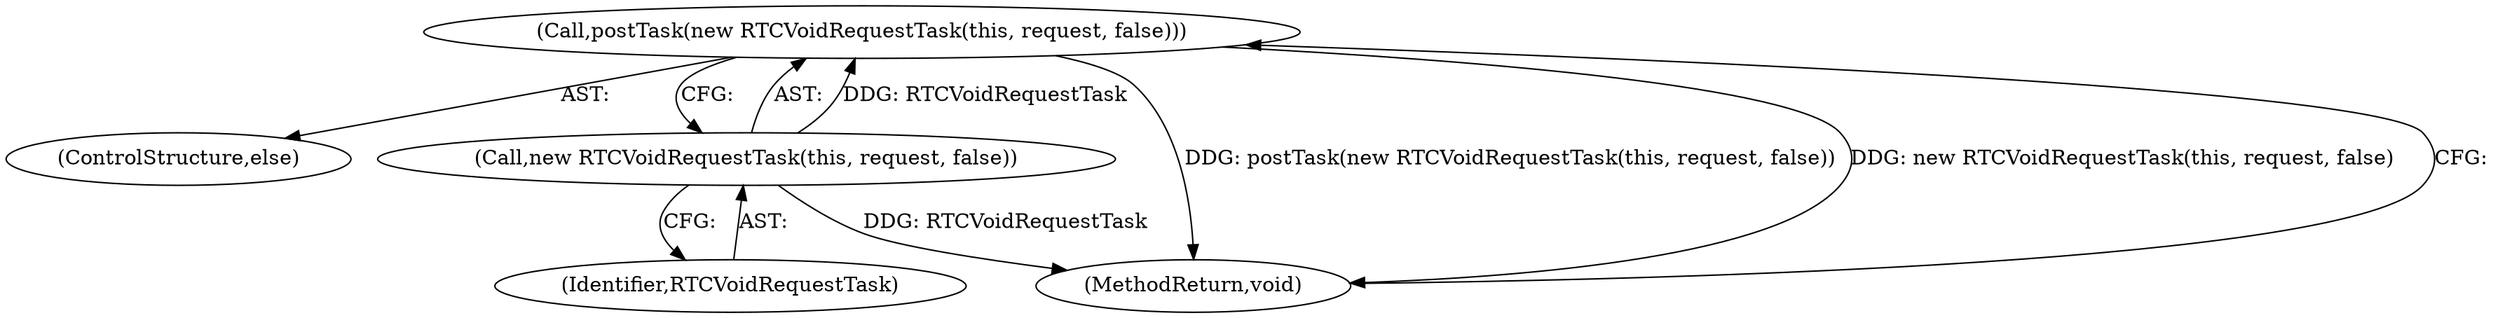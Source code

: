 digraph "1_Chrome_ab5e55ff333def909d025ac45da9ffa0d88a63f2_27@del" {
"1000119" [label="(Call,postTask(new RTCVoidRequestTask(this, request, false)))"];
"1000120" [label="(Call,new RTCVoidRequestTask(this, request, false))"];
"1000120" [label="(Call,new RTCVoidRequestTask(this, request, false))"];
"1000118" [label="(ControlStructure,else)"];
"1000119" [label="(Call,postTask(new RTCVoidRequestTask(this, request, false)))"];
"1000122" [label="(MethodReturn,void)"];
"1000121" [label="(Identifier,RTCVoidRequestTask)"];
"1000119" -> "1000118"  [label="AST: "];
"1000119" -> "1000120"  [label="CFG: "];
"1000120" -> "1000119"  [label="AST: "];
"1000122" -> "1000119"  [label="CFG: "];
"1000119" -> "1000122"  [label="DDG: postTask(new RTCVoidRequestTask(this, request, false))"];
"1000119" -> "1000122"  [label="DDG: new RTCVoidRequestTask(this, request, false)"];
"1000120" -> "1000119"  [label="DDG: RTCVoidRequestTask"];
"1000120" -> "1000121"  [label="CFG: "];
"1000121" -> "1000120"  [label="AST: "];
"1000120" -> "1000122"  [label="DDG: RTCVoidRequestTask"];
}

